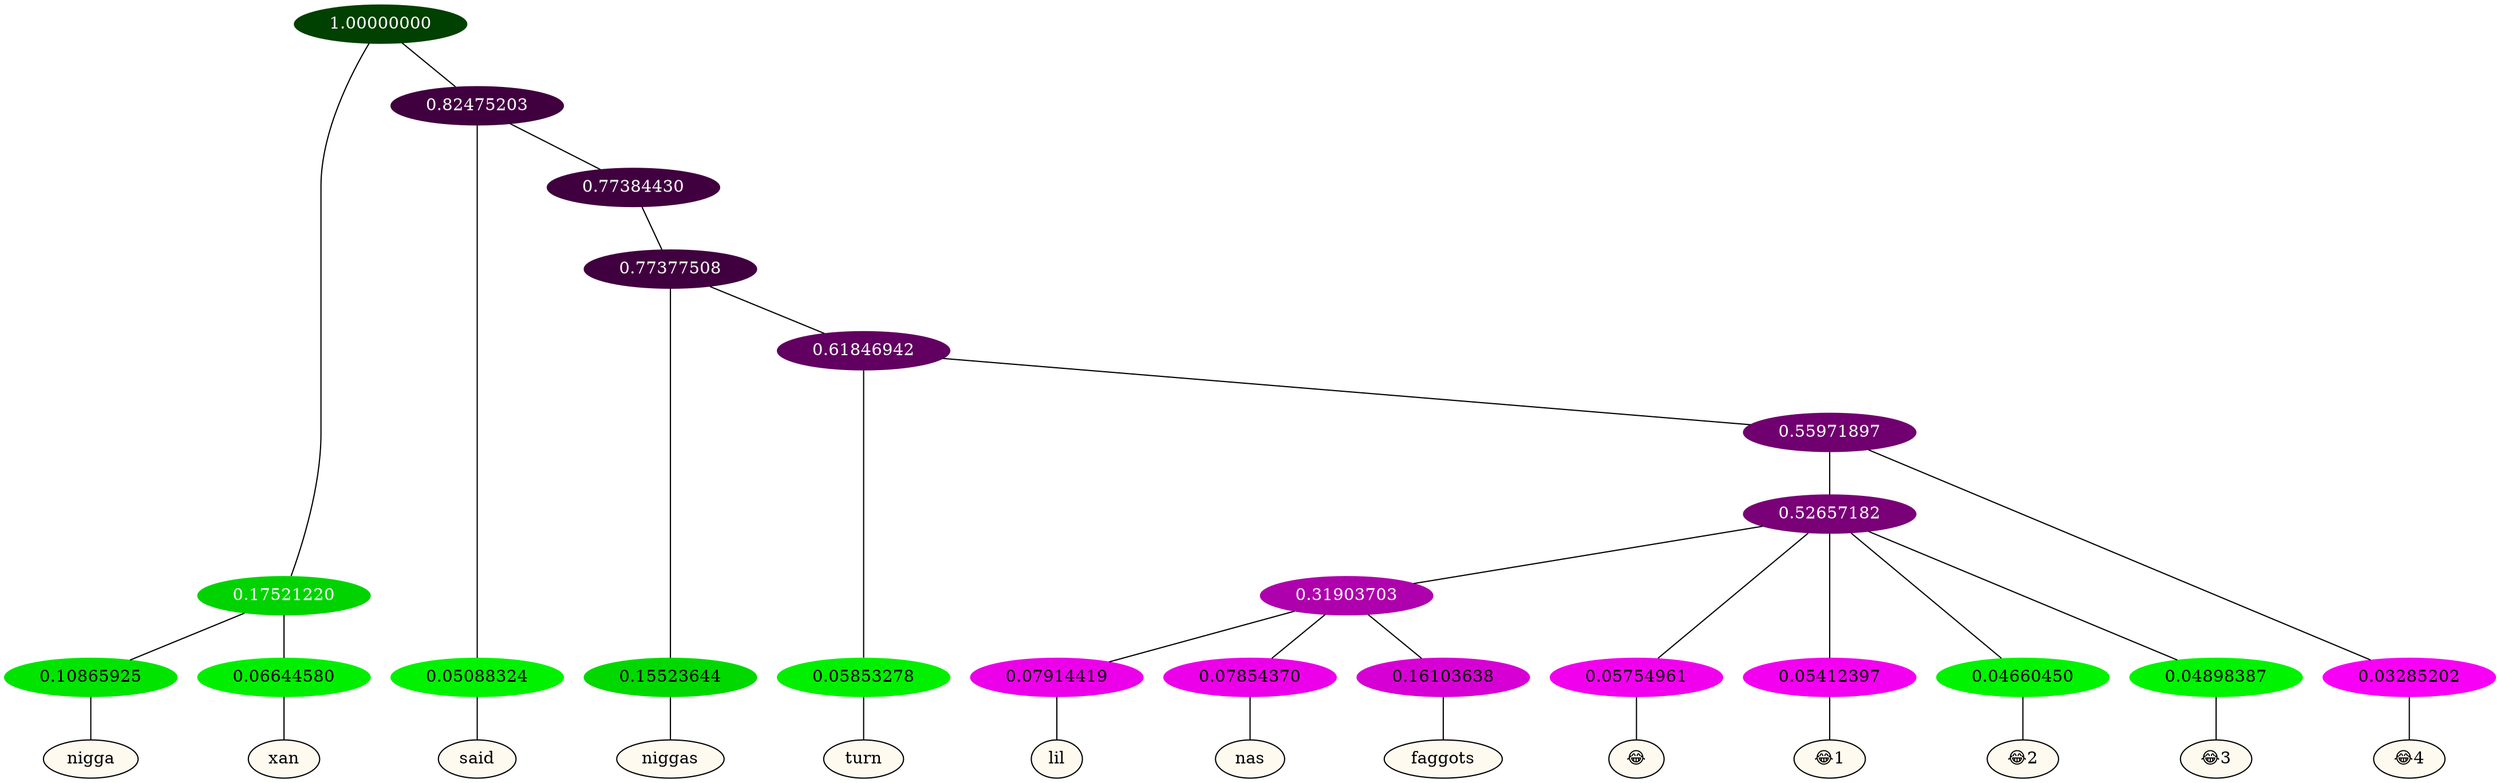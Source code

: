graph {
	node [format=png height=0.15 nodesep=0.001 ordering=out overlap=prism overlap_scaling=0.01 ranksep=0.001 ratio=0.2 style=filled width=0.15]
	{
		rank=same
		a_w_3 [label=nigga color=black fillcolor=floralwhite style="filled,solid"]
		a_w_4 [label=xan color=black fillcolor=floralwhite style="filled,solid"]
		a_w_5 [label=said color=black fillcolor=floralwhite style="filled,solid"]
		a_w_8 [label=niggas color=black fillcolor=floralwhite style="filled,solid"]
		a_w_10 [label=turn color=black fillcolor=floralwhite style="filled,solid"]
		a_w_19 [label=lil color=black fillcolor=floralwhite style="filled,solid"]
		a_w_20 [label=nas color=black fillcolor=floralwhite style="filled,solid"]
		a_w_21 [label=faggots color=black fillcolor=floralwhite style="filled,solid"]
		a_w_15 [label="😂" color=black fillcolor=floralwhite style="filled,solid"]
		a_w_16 [label="😂1" color=black fillcolor=floralwhite style="filled,solid"]
		a_w_17 [label="😂2" color=black fillcolor=floralwhite style="filled,solid"]
		a_w_18 [label="😂3" color=black fillcolor=floralwhite style="filled,solid"]
		a_w_13 [label="😂4" color=black fillcolor=floralwhite style="filled,solid"]
	}
	a_n_3 -- a_w_3
	a_n_4 -- a_w_4
	a_n_5 -- a_w_5
	a_n_8 -- a_w_8
	a_n_10 -- a_w_10
	a_n_19 -- a_w_19
	a_n_20 -- a_w_20
	a_n_21 -- a_w_21
	a_n_15 -- a_w_15
	a_n_16 -- a_w_16
	a_n_17 -- a_w_17
	a_n_18 -- a_w_18
	a_n_13 -- a_w_13
	{
		rank=same
		a_n_3 [label=0.10865925 color="0.334 1.000 0.891" fontcolor=black]
		a_n_4 [label=0.06644580 color="0.334 1.000 0.934" fontcolor=black]
		a_n_5 [label=0.05088324 color="0.334 1.000 0.949" fontcolor=black]
		a_n_8 [label=0.15523644 color="0.334 1.000 0.845" fontcolor=black]
		a_n_10 [label=0.05853278 color="0.334 1.000 0.941" fontcolor=black]
		a_n_19 [label=0.07914419 color="0.835 1.000 0.921" fontcolor=black]
		a_n_20 [label=0.07854370 color="0.835 1.000 0.921" fontcolor=black]
		a_n_21 [label=0.16103638 color="0.835 1.000 0.839" fontcolor=black]
		a_n_15 [label=0.05754961 color="0.835 1.000 0.942" fontcolor=black]
		a_n_16 [label=0.05412397 color="0.835 1.000 0.946" fontcolor=black]
		a_n_17 [label=0.04660450 color="0.334 1.000 0.953" fontcolor=black]
		a_n_18 [label=0.04898387 color="0.334 1.000 0.951" fontcolor=black]
		a_n_13 [label=0.03285202 color="0.835 1.000 0.967" fontcolor=black]
	}
	a_n_0 [label=1.00000000 color="0.334 1.000 0.250" fontcolor=grey99]
	a_n_1 [label=0.17521220 color="0.334 1.000 0.825" fontcolor=grey99]
	a_n_0 -- a_n_1
	a_n_2 [label=0.82475203 color="0.835 1.000 0.250" fontcolor=grey99]
	a_n_0 -- a_n_2
	a_n_1 -- a_n_3
	a_n_1 -- a_n_4
	a_n_2 -- a_n_5
	a_n_6 [label=0.77384430 color="0.835 1.000 0.250" fontcolor=grey99]
	a_n_2 -- a_n_6
	a_n_7 [label=0.77377508 color="0.835 1.000 0.250" fontcolor=grey99]
	a_n_6 -- a_n_7
	a_n_7 -- a_n_8
	a_n_9 [label=0.61846942 color="0.835 1.000 0.382" fontcolor=grey99]
	a_n_7 -- a_n_9
	a_n_9 -- a_n_10
	a_n_11 [label=0.55971897 color="0.835 1.000 0.440" fontcolor=grey99]
	a_n_9 -- a_n_11
	a_n_12 [label=0.52657182 color="0.835 1.000 0.473" fontcolor=grey99]
	a_n_11 -- a_n_12
	a_n_11 -- a_n_13
	a_n_14 [label=0.31903703 color="0.835 1.000 0.681" fontcolor=grey99]
	a_n_12 -- a_n_14
	a_n_12 -- a_n_15
	a_n_12 -- a_n_16
	a_n_12 -- a_n_17
	a_n_12 -- a_n_18
	a_n_14 -- a_n_19
	a_n_14 -- a_n_20
	a_n_14 -- a_n_21
}
